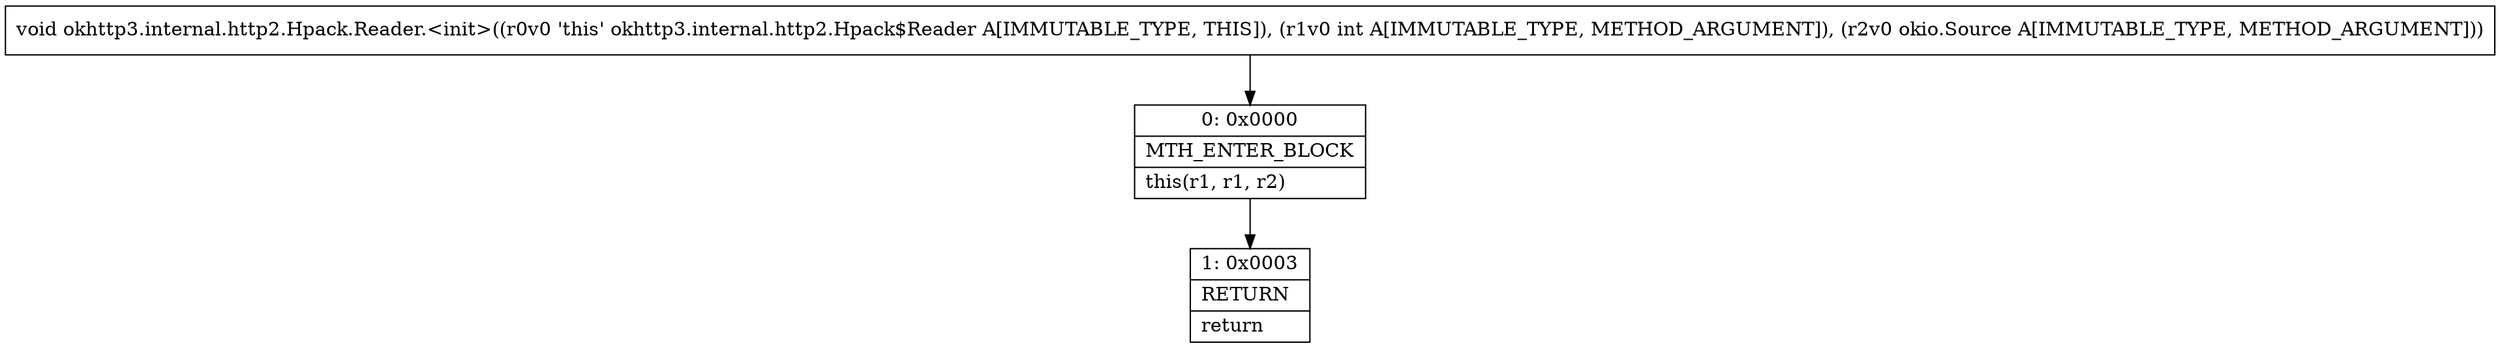 digraph "CFG forokhttp3.internal.http2.Hpack.Reader.\<init\>(ILokio\/Source;)V" {
Node_0 [shape=record,label="{0\:\ 0x0000|MTH_ENTER_BLOCK\l|this(r1, r1, r2)\l}"];
Node_1 [shape=record,label="{1\:\ 0x0003|RETURN\l|return\l}"];
MethodNode[shape=record,label="{void okhttp3.internal.http2.Hpack.Reader.\<init\>((r0v0 'this' okhttp3.internal.http2.Hpack$Reader A[IMMUTABLE_TYPE, THIS]), (r1v0 int A[IMMUTABLE_TYPE, METHOD_ARGUMENT]), (r2v0 okio.Source A[IMMUTABLE_TYPE, METHOD_ARGUMENT])) }"];
MethodNode -> Node_0;
Node_0 -> Node_1;
}

